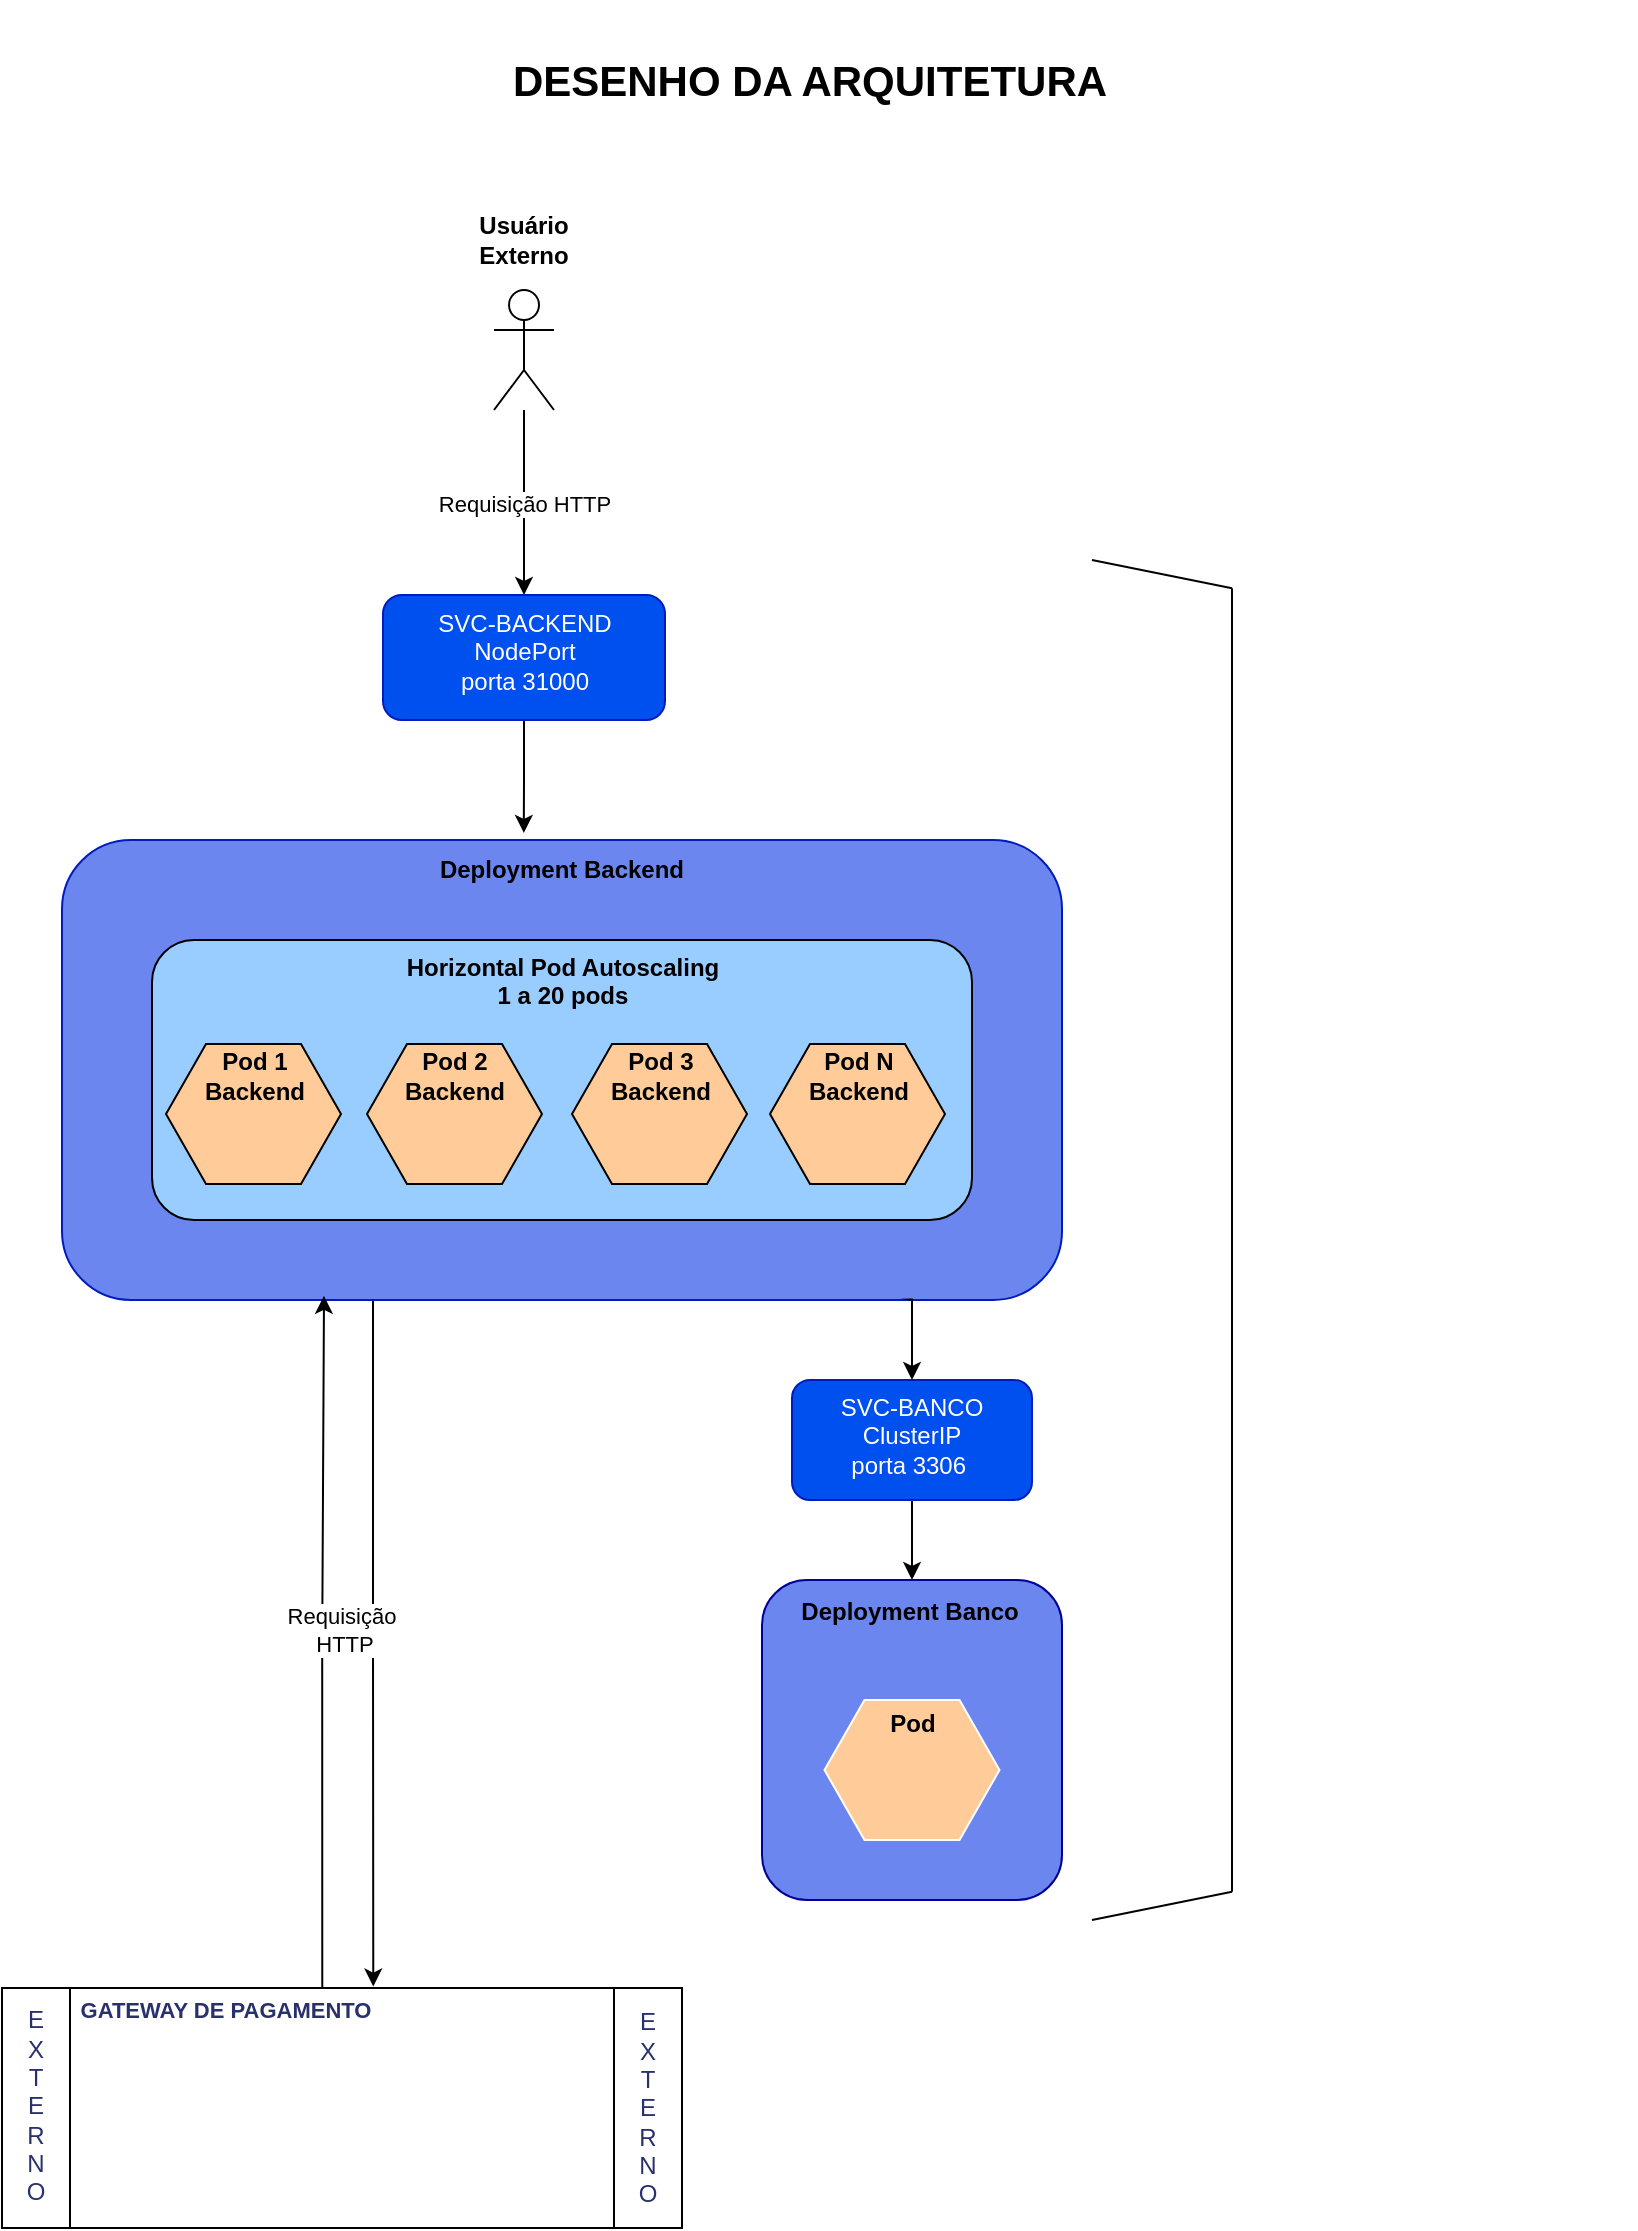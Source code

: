 <mxfile version="24.7.5">
  <diagram name="Página-1" id="SPtlP2aMjMSC5J9n_Rfg">
    <mxGraphModel dx="1195" dy="643" grid="1" gridSize="10" guides="1" tooltips="1" connect="1" arrows="1" fold="1" page="1" pageScale="1" pageWidth="827" pageHeight="1169" math="0" shadow="0">
      <root>
        <mxCell id="0" />
        <mxCell id="1" parent="0" />
        <mxCell id="BAX73jx-Z6zyw5dEavqK-51" style="edgeStyle=orthogonalEdgeStyle;rounded=0;orthogonalLoop=1;jettySize=auto;html=1;entryX=0.546;entryY=-0.006;entryDx=0;entryDy=0;entryPerimeter=0;exitX=0.311;exitY=0.997;exitDx=0;exitDy=0;exitPerimeter=0;" edge="1" parent="1" source="BAX73jx-Z6zyw5dEavqK-31" target="BAX73jx-Z6zyw5dEavqK-40">
          <mxGeometry relative="1" as="geometry">
            <mxPoint x="212" y="640" as="sourcePoint" />
          </mxGeometry>
        </mxCell>
        <mxCell id="BAX73jx-Z6zyw5dEavqK-1" value="DESENHO DA ARQUITETURA" style="text;html=1;align=center;verticalAlign=middle;whiteSpace=wrap;rounded=0;fontSize=21;fontStyle=1" vertex="1" parent="1">
          <mxGeometry x="254" width="320" height="80" as="geometry" />
        </mxCell>
        <mxCell id="BAX73jx-Z6zyw5dEavqK-6" value="" style="edgeStyle=orthogonalEdgeStyle;rounded=0;orthogonalLoop=1;jettySize=auto;html=1;" edge="1" parent="1" source="BAX73jx-Z6zyw5dEavqK-2" target="BAX73jx-Z6zyw5dEavqK-5">
          <mxGeometry relative="1" as="geometry" />
        </mxCell>
        <mxCell id="BAX73jx-Z6zyw5dEavqK-81" value="Requisição HTTP" style="edgeLabel;html=1;align=center;verticalAlign=middle;resizable=0;points=[];" vertex="1" connectable="0" parent="BAX73jx-Z6zyw5dEavqK-6">
          <mxGeometry relative="1" as="geometry">
            <mxPoint as="offset" />
          </mxGeometry>
        </mxCell>
        <mxCell id="BAX73jx-Z6zyw5dEavqK-45" value="" style="group" vertex="1" connectable="0" parent="1">
          <mxGeometry x="10" y="994" width="340" height="120" as="geometry" />
        </mxCell>
        <mxCell id="BAX73jx-Z6zyw5dEavqK-40" value="" style="shape=process;whiteSpace=wrap;html=1;backgroundOutline=1;" vertex="1" parent="BAX73jx-Z6zyw5dEavqK-45">
          <mxGeometry width="340" height="120" as="geometry" />
        </mxCell>
        <mxCell id="BAX73jx-Z6zyw5dEavqK-39" value="" style="shape=image;verticalLabelPosition=bottom;labelBackgroundColor=default;verticalAlign=top;aspect=fixed;imageAspect=0;image=https://logodownload.org/wp-content/uploads/2019/06/mercado-pago-logo.png;" vertex="1" parent="BAX73jx-Z6zyw5dEavqK-45">
          <mxGeometry x="54.99" y="40" width="230.03" height="60" as="geometry" />
        </mxCell>
        <mxCell id="BAX73jx-Z6zyw5dEavqK-41" value="&lt;div style=&quot;font-size: 11px;&quot;&gt;&lt;span style=&quot;background-color: initial; font-size: 11px;&quot;&gt;GATEWAY DE PAGAMENTO&lt;/span&gt;&lt;br style=&quot;font-size: 11px;&quot;&gt;&lt;/div&gt;" style="text;html=1;align=center;verticalAlign=middle;whiteSpace=wrap;rounded=0;fontColor=#28316B;fontSize=11;fontStyle=1" vertex="1" parent="BAX73jx-Z6zyw5dEavqK-45">
          <mxGeometry x="35" y="1" width="154" height="20" as="geometry" />
        </mxCell>
        <mxCell id="BAX73jx-Z6zyw5dEavqK-43" value="&lt;font&gt;E&lt;/font&gt;&lt;div&gt;&lt;font&gt;X&lt;/font&gt;&lt;/div&gt;&lt;div&gt;&lt;font&gt;T&lt;/font&gt;&lt;/div&gt;&lt;div&gt;&lt;font&gt;E&lt;/font&gt;&lt;/div&gt;&lt;div&gt;&lt;font&gt;R&lt;/font&gt;&lt;/div&gt;&lt;div&gt;&lt;font&gt;N&lt;/font&gt;&lt;/div&gt;&lt;div&gt;&lt;font&gt;O&lt;/font&gt;&lt;/div&gt;" style="text;html=1;align=center;verticalAlign=middle;whiteSpace=wrap;rounded=0;fontColor=#28316b;" vertex="1" parent="BAX73jx-Z6zyw5dEavqK-45">
          <mxGeometry x="7" y="6" width="20" height="105" as="geometry" />
        </mxCell>
        <mxCell id="BAX73jx-Z6zyw5dEavqK-44" value="E&lt;div&gt;X&lt;/div&gt;&lt;div&gt;T&lt;/div&gt;&lt;div&gt;E&lt;/div&gt;&lt;div&gt;R&lt;/div&gt;&lt;div&gt;N&lt;/div&gt;&lt;div&gt;O&lt;/div&gt;" style="text;html=1;align=center;verticalAlign=middle;whiteSpace=wrap;rounded=0;fontColor=#28316B;" vertex="1" parent="BAX73jx-Z6zyw5dEavqK-45">
          <mxGeometry x="313" y="7" width="20" height="105" as="geometry" />
        </mxCell>
        <mxCell id="BAX73jx-Z6zyw5dEavqK-48" value="" style="group;fillColor=none;strokeColor=none;fontColor=default;" vertex="1" connectable="0" parent="1">
          <mxGeometry x="40" y="420" width="500" height="230" as="geometry" />
        </mxCell>
        <mxCell id="BAX73jx-Z6zyw5dEavqK-31" value="" style="rounded=1;whiteSpace=wrap;html=1;strokeColor=#001DBC;fillColor=#6C86EF;fontColor=#ffffff;" vertex="1" parent="BAX73jx-Z6zyw5dEavqK-48">
          <mxGeometry width="500" height="230" as="geometry" />
        </mxCell>
        <mxCell id="BAX73jx-Z6zyw5dEavqK-11" value="" style="rounded=1;whiteSpace=wrap;html=1;fillColor=#99CCFF;strokeColor=#000000;fontColor=#ffffff;" vertex="1" parent="BAX73jx-Z6zyw5dEavqK-48">
          <mxGeometry x="45" y="50" width="410" height="140" as="geometry" />
        </mxCell>
        <mxCell id="BAX73jx-Z6zyw5dEavqK-12" value="&lt;div&gt;&lt;b&gt;Horizontal Pod Autoscaling&lt;/b&gt;&lt;/div&gt;&lt;div&gt;&lt;b&gt;1 a 20 pods&lt;/b&gt;&lt;/div&gt;" style="text;html=1;align=center;verticalAlign=top;whiteSpace=wrap;rounded=0;fontColor=#000000;" vertex="1" parent="BAX73jx-Z6zyw5dEavqK-48">
          <mxGeometry x="160.5" y="50" width="179" height="40" as="geometry" />
        </mxCell>
        <mxCell id="BAX73jx-Z6zyw5dEavqK-16" value="" style="group" vertex="1" connectable="0" parent="BAX73jx-Z6zyw5dEavqK-48">
          <mxGeometry x="52" y="102" width="87.5" height="70" as="geometry" />
        </mxCell>
        <mxCell id="BAX73jx-Z6zyw5dEavqK-13" value="" style="shape=hexagon;perimeter=hexagonPerimeter2;whiteSpace=wrap;html=1;fixedSize=1;fillColor=#FFCC99;strokeColor=#000000;rounded=0;" vertex="1" parent="BAX73jx-Z6zyw5dEavqK-16">
          <mxGeometry width="87.5" height="70" as="geometry" />
        </mxCell>
        <mxCell id="BAX73jx-Z6zyw5dEavqK-14" value="&lt;b&gt;Pod 1 Backend&lt;/b&gt;" style="text;html=1;align=center;verticalAlign=middle;whiteSpace=wrap;rounded=0;" vertex="1" parent="BAX73jx-Z6zyw5dEavqK-16">
          <mxGeometry x="17.5" y="3" width="52.5" height="26.25" as="geometry" />
        </mxCell>
        <mxCell id="BAX73jx-Z6zyw5dEavqK-15" value="" style="shape=image;verticalLabelPosition=bottom;labelBackgroundColor=default;verticalAlign=top;aspect=fixed;imageAspect=0;image=https://mabittar.github.io/assets/img/fastapi.png;" vertex="1" parent="BAX73jx-Z6zyw5dEavqK-16">
          <mxGeometry x="7.359" y="31.25" width="72.774" height="26.25" as="geometry" />
        </mxCell>
        <mxCell id="BAX73jx-Z6zyw5dEavqK-17" value="" style="group" vertex="1" connectable="0" parent="BAX73jx-Z6zyw5dEavqK-48">
          <mxGeometry x="152.5" y="102" width="87.5" height="70" as="geometry" />
        </mxCell>
        <mxCell id="BAX73jx-Z6zyw5dEavqK-18" value="" style="shape=hexagon;perimeter=hexagonPerimeter2;whiteSpace=wrap;html=1;fixedSize=1;fillColor=#FFCC99;strokeColor=#000000;rounded=0;" vertex="1" parent="BAX73jx-Z6zyw5dEavqK-17">
          <mxGeometry width="87.5" height="70" as="geometry" />
        </mxCell>
        <mxCell id="BAX73jx-Z6zyw5dEavqK-19" value="&lt;b&gt;Pod 2 Backend&lt;/b&gt;" style="text;html=1;align=center;verticalAlign=middle;whiteSpace=wrap;rounded=0;" vertex="1" parent="BAX73jx-Z6zyw5dEavqK-17">
          <mxGeometry x="17.5" y="3" width="52.5" height="26.25" as="geometry" />
        </mxCell>
        <mxCell id="BAX73jx-Z6zyw5dEavqK-20" value="" style="shape=image;verticalLabelPosition=bottom;labelBackgroundColor=default;verticalAlign=top;aspect=fixed;imageAspect=0;image=https://mabittar.github.io/assets/img/fastapi.png;" vertex="1" parent="BAX73jx-Z6zyw5dEavqK-17">
          <mxGeometry x="7.359" y="31.25" width="72.774" height="26.25" as="geometry" />
        </mxCell>
        <mxCell id="BAX73jx-Z6zyw5dEavqK-21" value="" style="group" vertex="1" connectable="0" parent="BAX73jx-Z6zyw5dEavqK-48">
          <mxGeometry x="255" y="102" width="87.5" height="70" as="geometry" />
        </mxCell>
        <mxCell id="BAX73jx-Z6zyw5dEavqK-22" value="" style="shape=hexagon;perimeter=hexagonPerimeter2;whiteSpace=wrap;html=1;fixedSize=1;fillColor=#FFCC99;strokeColor=#000000;rounded=0;" vertex="1" parent="BAX73jx-Z6zyw5dEavqK-21">
          <mxGeometry width="87.5" height="70" as="geometry" />
        </mxCell>
        <mxCell id="BAX73jx-Z6zyw5dEavqK-23" value="&lt;b&gt;Pod 3 Backend&lt;/b&gt;" style="text;html=1;align=center;verticalAlign=middle;whiteSpace=wrap;rounded=0;" vertex="1" parent="BAX73jx-Z6zyw5dEavqK-21">
          <mxGeometry x="17.5" y="3" width="52.5" height="26.25" as="geometry" />
        </mxCell>
        <mxCell id="BAX73jx-Z6zyw5dEavqK-24" value="" style="shape=image;verticalLabelPosition=bottom;labelBackgroundColor=default;verticalAlign=top;aspect=fixed;imageAspect=0;image=https://mabittar.github.io/assets/img/fastapi.png;" vertex="1" parent="BAX73jx-Z6zyw5dEavqK-21">
          <mxGeometry x="7.359" y="31.25" width="72.774" height="26.25" as="geometry" />
        </mxCell>
        <mxCell id="BAX73jx-Z6zyw5dEavqK-27" value="" style="group" vertex="1" connectable="0" parent="BAX73jx-Z6zyw5dEavqK-48">
          <mxGeometry x="354" y="102" width="87.5" height="70" as="geometry" />
        </mxCell>
        <mxCell id="BAX73jx-Z6zyw5dEavqK-28" value="" style="shape=hexagon;perimeter=hexagonPerimeter2;whiteSpace=wrap;html=1;fixedSize=1;fillColor=#FFCC99;strokeColor=#000000;rounded=0;" vertex="1" parent="BAX73jx-Z6zyw5dEavqK-27">
          <mxGeometry width="87.5" height="70" as="geometry" />
        </mxCell>
        <mxCell id="BAX73jx-Z6zyw5dEavqK-29" value="&lt;b&gt;Pod N Backend&lt;/b&gt;" style="text;html=1;align=center;verticalAlign=middle;whiteSpace=wrap;rounded=0;" vertex="1" parent="BAX73jx-Z6zyw5dEavqK-27">
          <mxGeometry x="17.5" y="3" width="52.5" height="26.25" as="geometry" />
        </mxCell>
        <mxCell id="BAX73jx-Z6zyw5dEavqK-30" value="" style="shape=image;verticalLabelPosition=bottom;labelBackgroundColor=default;verticalAlign=top;aspect=fixed;imageAspect=0;image=https://mabittar.github.io/assets/img/fastapi.png;" vertex="1" parent="BAX73jx-Z6zyw5dEavqK-27">
          <mxGeometry x="7.359" y="31.25" width="72.774" height="26.25" as="geometry" />
        </mxCell>
        <mxCell id="BAX73jx-Z6zyw5dEavqK-32" value="&lt;font&gt;&lt;b&gt;Deployment Backend&lt;/b&gt;&lt;/font&gt;" style="text;html=1;align=center;verticalAlign=middle;whiteSpace=wrap;rounded=0;fillColor=none;fontColor=default;strokeColor=none;" vertex="1" parent="BAX73jx-Z6zyw5dEavqK-48">
          <mxGeometry x="185" width="130" height="30" as="geometry" />
        </mxCell>
        <mxCell id="BAX73jx-Z6zyw5dEavqK-50" style="edgeStyle=orthogonalEdgeStyle;rounded=0;orthogonalLoop=1;jettySize=auto;html=1;entryX=0.262;entryY=0.991;entryDx=0;entryDy=0;entryPerimeter=0;exitX=0.471;exitY=0;exitDx=0;exitDy=0;exitPerimeter=0;" edge="1" parent="1" source="BAX73jx-Z6zyw5dEavqK-40" target="BAX73jx-Z6zyw5dEavqK-31">
          <mxGeometry relative="1" as="geometry" />
        </mxCell>
        <mxCell id="BAX73jx-Z6zyw5dEavqK-84" value="Requisição&amp;nbsp;&lt;div&gt;HTTP&lt;/div&gt;" style="edgeLabel;html=1;align=center;verticalAlign=middle;resizable=0;points=[];" vertex="1" connectable="0" parent="BAX73jx-Z6zyw5dEavqK-50">
          <mxGeometry x="0.051" y="2" relative="1" as="geometry">
            <mxPoint x="12" y="2" as="offset" />
          </mxGeometry>
        </mxCell>
        <mxCell id="BAX73jx-Z6zyw5dEavqK-86" style="edgeStyle=orthogonalEdgeStyle;rounded=0;orthogonalLoop=1;jettySize=auto;html=1;entryX=0.5;entryY=0;entryDx=0;entryDy=0;" edge="1" parent="1" source="BAX73jx-Z6zyw5dEavqK-52" target="BAX73jx-Z6zyw5dEavqK-54">
          <mxGeometry relative="1" as="geometry" />
        </mxCell>
        <mxCell id="BAX73jx-Z6zyw5dEavqK-52" value="SVC-BANCO&lt;div&gt;ClusterIP&lt;/div&gt;&lt;div&gt;porta 3306&amp;nbsp;&lt;/div&gt;" style="rounded=1;whiteSpace=wrap;html=1;fillColor=#0050ef;fontColor=#ffffff;strokeColor=#001DBC;verticalAlign=top;" vertex="1" parent="1">
          <mxGeometry x="405" y="690" width="120" height="60" as="geometry" />
        </mxCell>
        <mxCell id="BAX73jx-Z6zyw5dEavqK-78" value="" style="group;fillColor=none;" vertex="1" connectable="0" parent="1">
          <mxGeometry x="390" y="790" width="150" height="160" as="geometry" />
        </mxCell>
        <mxCell id="BAX73jx-Z6zyw5dEavqK-54" value="" style="rounded=1;whiteSpace=wrap;html=1;strokeColor=#000099;fillColor=#6C86EF;" vertex="1" parent="BAX73jx-Z6zyw5dEavqK-78">
          <mxGeometry width="150" height="160" as="geometry" />
        </mxCell>
        <mxCell id="BAX73jx-Z6zyw5dEavqK-65" value="" style="group" vertex="1" connectable="0" parent="BAX73jx-Z6zyw5dEavqK-78">
          <mxGeometry x="31.25" y="60" width="87.5" height="70" as="geometry" />
        </mxCell>
        <mxCell id="BAX73jx-Z6zyw5dEavqK-66" value="" style="shape=hexagon;perimeter=hexagonPerimeter2;whiteSpace=wrap;html=1;fixedSize=1;fillColor=#FFCC99;strokeColor=#FFFFFF;rounded=0;" vertex="1" parent="BAX73jx-Z6zyw5dEavqK-65">
          <mxGeometry width="87.5" height="70" as="geometry" />
        </mxCell>
        <mxCell id="BAX73jx-Z6zyw5dEavqK-67" value="&lt;b&gt;Pod&lt;/b&gt;" style="text;html=1;align=center;verticalAlign=middle;whiteSpace=wrap;rounded=0;" vertex="1" parent="BAX73jx-Z6zyw5dEavqK-65">
          <mxGeometry x="17.5" y="-1" width="52.5" height="26.25" as="geometry" />
        </mxCell>
        <mxCell id="BAX73jx-Z6zyw5dEavqK-76" value="" style="shape=image;verticalLabelPosition=bottom;labelBackgroundColor=default;verticalAlign=top;aspect=fixed;imageAspect=0;image=https://upload.wikimedia.org/wikipedia/labs/8/8e/Mysql_logo.png;" vertex="1" parent="BAX73jx-Z6zyw5dEavqK-65">
          <mxGeometry x="17.5" y="25.25" width="52.78" height="27.27" as="geometry" />
        </mxCell>
        <mxCell id="BAX73jx-Z6zyw5dEavqK-73" value="Deployment Banco" style="text;html=1;align=center;verticalAlign=middle;whiteSpace=wrap;rounded=0;fillColor=none;fontColor=default;strokeColor=none;fontStyle=1;" vertex="1" parent="BAX73jx-Z6zyw5dEavqK-78">
          <mxGeometry x="9" y="1" width="130" height="30" as="geometry" />
        </mxCell>
        <mxCell id="BAX73jx-Z6zyw5dEavqK-80" style="edgeStyle=orthogonalEdgeStyle;rounded=0;orthogonalLoop=1;jettySize=auto;html=1;entryX=0.353;entryY=-0.118;entryDx=0;entryDy=0;entryPerimeter=0;" edge="1" parent="1" source="BAX73jx-Z6zyw5dEavqK-5" target="BAX73jx-Z6zyw5dEavqK-32">
          <mxGeometry relative="1" as="geometry" />
        </mxCell>
        <mxCell id="BAX73jx-Z6zyw5dEavqK-83" value="" style="group;fontStyle=1" vertex="1" connectable="0" parent="1">
          <mxGeometry x="241" y="105" width="60" height="100" as="geometry" />
        </mxCell>
        <mxCell id="BAX73jx-Z6zyw5dEavqK-2" value="" style="shape=umlActor;verticalLabelPosition=bottom;verticalAlign=top;html=1;outlineConnect=0;" vertex="1" parent="BAX73jx-Z6zyw5dEavqK-83">
          <mxGeometry x="15" y="40" width="30" height="60" as="geometry" />
        </mxCell>
        <mxCell id="BAX73jx-Z6zyw5dEavqK-82" value="Usuário Externo" style="text;html=1;align=center;verticalAlign=middle;whiteSpace=wrap;rounded=0;fontStyle=1" vertex="1" parent="BAX73jx-Z6zyw5dEavqK-83">
          <mxGeometry width="60" height="30" as="geometry" />
        </mxCell>
        <mxCell id="BAX73jx-Z6zyw5dEavqK-85" style="edgeStyle=orthogonalEdgeStyle;rounded=0;orthogonalLoop=1;jettySize=auto;html=1;entryX=0.5;entryY=0;entryDx=0;entryDy=0;exitX=0.851;exitY=0.999;exitDx=0;exitDy=0;exitPerimeter=0;" edge="1" parent="1" source="BAX73jx-Z6zyw5dEavqK-31" target="BAX73jx-Z6zyw5dEavqK-52">
          <mxGeometry relative="1" as="geometry">
            <Array as="points">
              <mxPoint x="464" y="650" />
              <mxPoint x="465" y="650" />
            </Array>
          </mxGeometry>
        </mxCell>
        <mxCell id="BAX73jx-Z6zyw5dEavqK-88" value="" style="group" vertex="1" connectable="0" parent="1">
          <mxGeometry x="635" y="584" width="192" height="166" as="geometry" />
        </mxCell>
        <mxCell id="BAX73jx-Z6zyw5dEavqK-37" value="" style="shape=image;verticalLabelPosition=bottom;labelBackgroundColor=default;verticalAlign=top;aspect=fixed;imageAspect=0;image=https://logos-world.net/wp-content/uploads/2021/02/Docker-Logo.png;" vertex="1" parent="BAX73jx-Z6zyw5dEavqK-88">
          <mxGeometry x="7.11" width="177.78" height="100" as="geometry" />
        </mxCell>
        <mxCell id="BAX73jx-Z6zyw5dEavqK-79" value="" style="shape=image;verticalLabelPosition=bottom;labelBackgroundColor=default;verticalAlign=top;aspect=fixed;imageAspect=0;image=https://cdn.icon-icons.com/icons2/2699/PNG/512/kubernetes_logo_icon_168360.png;" vertex="1" parent="BAX73jx-Z6zyw5dEavqK-88">
          <mxGeometry y="70" width="192" height="96" as="geometry" />
        </mxCell>
        <mxCell id="BAX73jx-Z6zyw5dEavqK-92" value="" style="group" vertex="1" connectable="0" parent="1">
          <mxGeometry x="555" y="280" width="70" height="680" as="geometry" />
        </mxCell>
        <mxCell id="BAX73jx-Z6zyw5dEavqK-89" value="" style="endArrow=none;html=1;rounded=0;" edge="1" parent="BAX73jx-Z6zyw5dEavqK-92">
          <mxGeometry width="50" height="50" relative="1" as="geometry">
            <mxPoint as="sourcePoint" />
            <mxPoint x="70" y="14.167" as="targetPoint" />
          </mxGeometry>
        </mxCell>
        <mxCell id="BAX73jx-Z6zyw5dEavqK-90" value="" style="endArrow=none;html=1;rounded=0;" edge="1" parent="BAX73jx-Z6zyw5dEavqK-92">
          <mxGeometry width="50" height="50" relative="1" as="geometry">
            <mxPoint x="70" y="665.833" as="sourcePoint" />
            <mxPoint x="70" y="14.167" as="targetPoint" />
          </mxGeometry>
        </mxCell>
        <mxCell id="BAX73jx-Z6zyw5dEavqK-91" value="" style="endArrow=none;html=1;rounded=0;" edge="1" parent="BAX73jx-Z6zyw5dEavqK-92">
          <mxGeometry width="50" height="50" relative="1" as="geometry">
            <mxPoint y="680.0" as="sourcePoint" />
            <mxPoint x="70" y="665.833" as="targetPoint" />
          </mxGeometry>
        </mxCell>
        <mxCell id="BAX73jx-Z6zyw5dEavqK-95" value="" style="group" vertex="1" connectable="0" parent="1">
          <mxGeometry x="200.5" y="310" width="141" height="50" as="geometry" />
        </mxCell>
        <mxCell id="BAX73jx-Z6zyw5dEavqK-5" value="SVC-BACKEND&lt;div&gt;NodePort&lt;br&gt;&lt;div&gt;porta 31000&lt;/div&gt;&lt;/div&gt;" style="rounded=1;whiteSpace=wrap;html=1;fillColor=#0050ef;fontColor=#ffffff;strokeColor=#001DBC;verticalAlign=top;" vertex="1" parent="BAX73jx-Z6zyw5dEavqK-95">
          <mxGeometry y="-12.5" width="141" height="62.5" as="geometry" />
        </mxCell>
      </root>
    </mxGraphModel>
  </diagram>
</mxfile>
